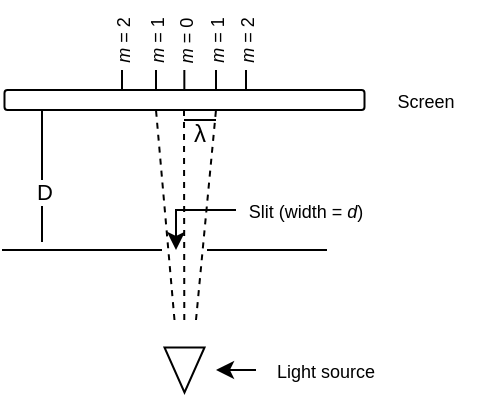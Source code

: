 <mxfile version="21.7.5" type="device">
  <diagram name="Page-1" id="vNufQBMDK-u4iyTvzF39">
    <mxGraphModel dx="478" dy="285" grid="0" gridSize="10" guides="1" tooltips="1" connect="1" arrows="1" fold="1" page="1" pageScale="1" pageWidth="850" pageHeight="1100" math="0" shadow="0">
      <root>
        <mxCell id="0" />
        <mxCell id="1" parent="0" />
        <mxCell id="oLVpAVas0B8bVnGjlrTH-1" value="" style="endArrow=none;html=1;rounded=0;" edge="1" parent="1">
          <mxGeometry width="50" height="50" relative="1" as="geometry">
            <mxPoint x="323" y="290" as="sourcePoint" />
            <mxPoint x="403" y="290" as="targetPoint" />
          </mxGeometry>
        </mxCell>
        <mxCell id="oLVpAVas0B8bVnGjlrTH-2" value="" style="endArrow=none;html=1;rounded=0;" edge="1" parent="1">
          <mxGeometry width="50" height="50" relative="1" as="geometry">
            <mxPoint x="425.5" y="290" as="sourcePoint" />
            <mxPoint x="485.5" y="290" as="targetPoint" />
          </mxGeometry>
        </mxCell>
        <mxCell id="oLVpAVas0B8bVnGjlrTH-4" style="edgeStyle=orthogonalEdgeStyle;rounded=0;orthogonalLoop=1;jettySize=auto;html=1;" edge="1" parent="1" source="oLVpAVas0B8bVnGjlrTH-3">
          <mxGeometry relative="1" as="geometry">
            <mxPoint x="410" y="290" as="targetPoint" />
            <Array as="points">
              <mxPoint x="410" y="270" />
            </Array>
          </mxGeometry>
        </mxCell>
        <mxCell id="oLVpAVas0B8bVnGjlrTH-3" value="&lt;div&gt;&lt;font style=&quot;font-size: 9px;&quot;&gt;Slit (width = &lt;i&gt;d&lt;/i&gt;)&lt;br&gt;&lt;/font&gt;&lt;/div&gt;" style="text;html=1;strokeColor=none;fillColor=none;align=center;verticalAlign=middle;whiteSpace=wrap;rounded=0;" vertex="1" parent="1">
          <mxGeometry x="440" y="260" width="70" height="20" as="geometry" />
        </mxCell>
        <mxCell id="oLVpAVas0B8bVnGjlrTH-5" value="" style="triangle;whiteSpace=wrap;html=1;rotation=90;" vertex="1" parent="1">
          <mxGeometry x="403" y="340" width="22.5" height="20" as="geometry" />
        </mxCell>
        <mxCell id="oLVpAVas0B8bVnGjlrTH-7" style="edgeStyle=orthogonalEdgeStyle;rounded=0;orthogonalLoop=1;jettySize=auto;html=1;" edge="1" parent="1" source="oLVpAVas0B8bVnGjlrTH-6">
          <mxGeometry relative="1" as="geometry">
            <mxPoint x="430" y="350" as="targetPoint" />
          </mxGeometry>
        </mxCell>
        <mxCell id="oLVpAVas0B8bVnGjlrTH-6" value="&lt;font style=&quot;font-size: 9px;&quot;&gt;Light source&lt;/font&gt;" style="text;html=1;strokeColor=none;fillColor=none;align=center;verticalAlign=middle;whiteSpace=wrap;rounded=0;" vertex="1" parent="1">
          <mxGeometry x="450" y="340" width="70" height="20" as="geometry" />
        </mxCell>
        <mxCell id="oLVpAVas0B8bVnGjlrTH-9" value="" style="endArrow=none;dashed=1;html=1;rounded=0;" edge="1" parent="1">
          <mxGeometry width="50" height="50" relative="1" as="geometry">
            <mxPoint x="414.15" y="325" as="sourcePoint" />
            <mxPoint x="414" y="220" as="targetPoint" />
          </mxGeometry>
        </mxCell>
        <mxCell id="oLVpAVas0B8bVnGjlrTH-12" value="" style="endArrow=none;dashed=1;html=1;rounded=0;" edge="1" parent="1">
          <mxGeometry width="50" height="50" relative="1" as="geometry">
            <mxPoint x="420" y="325" as="sourcePoint" />
            <mxPoint x="430" y="220" as="targetPoint" />
          </mxGeometry>
        </mxCell>
        <mxCell id="oLVpAVas0B8bVnGjlrTH-13" value="" style="endArrow=none;dashed=1;html=1;rounded=0;" edge="1" parent="1">
          <mxGeometry width="50" height="50" relative="1" as="geometry">
            <mxPoint x="409.25" y="325" as="sourcePoint" />
            <mxPoint x="400" y="220" as="targetPoint" />
          </mxGeometry>
        </mxCell>
        <mxCell id="oLVpAVas0B8bVnGjlrTH-14" value="" style="rounded=1;whiteSpace=wrap;html=1;" vertex="1" parent="1">
          <mxGeometry x="324.25" y="210" width="180" height="10" as="geometry" />
        </mxCell>
        <mxCell id="oLVpAVas0B8bVnGjlrTH-15" value="&lt;font style=&quot;font-size: 9px;&quot;&gt;Screen&lt;/font&gt;" style="text;html=1;strokeColor=none;fillColor=none;align=center;verticalAlign=middle;whiteSpace=wrap;rounded=0;" vertex="1" parent="1">
          <mxGeometry x="510" y="205" width="50" height="20" as="geometry" />
        </mxCell>
        <mxCell id="oLVpAVas0B8bVnGjlrTH-17" value="" style="endArrow=none;html=1;rounded=0;" edge="1" parent="1">
          <mxGeometry width="50" height="50" relative="1" as="geometry">
            <mxPoint x="414.17" y="210" as="sourcePoint" />
            <mxPoint x="414.17" y="200" as="targetPoint" />
          </mxGeometry>
        </mxCell>
        <mxCell id="oLVpAVas0B8bVnGjlrTH-18" value="" style="endArrow=none;html=1;rounded=0;" edge="1" parent="1">
          <mxGeometry width="50" height="50" relative="1" as="geometry">
            <mxPoint x="430" y="210" as="sourcePoint" />
            <mxPoint x="430" y="200" as="targetPoint" />
          </mxGeometry>
        </mxCell>
        <mxCell id="oLVpAVas0B8bVnGjlrTH-19" value="" style="endArrow=none;html=1;rounded=0;" edge="1" parent="1">
          <mxGeometry width="50" height="50" relative="1" as="geometry">
            <mxPoint x="400" y="210" as="sourcePoint" />
            <mxPoint x="400" y="200" as="targetPoint" />
          </mxGeometry>
        </mxCell>
        <mxCell id="oLVpAVas0B8bVnGjlrTH-20" value="&lt;font style=&quot;font-size: 9px;&quot;&gt;&lt;i&gt;m&lt;/i&gt; = 0&lt;/font&gt;" style="text;html=1;strokeColor=none;fillColor=none;align=center;verticalAlign=middle;whiteSpace=wrap;rounded=0;rotation=-90;" vertex="1" parent="1">
          <mxGeometry x="394.25" y="180" width="40" height="10" as="geometry" />
        </mxCell>
        <mxCell id="oLVpAVas0B8bVnGjlrTH-21" value="&lt;font style=&quot;font-size: 9px;&quot;&gt;&lt;i&gt;m&lt;/i&gt; = 1&lt;br&gt;&lt;/font&gt;" style="text;html=1;strokeColor=none;fillColor=none;align=center;verticalAlign=middle;whiteSpace=wrap;rounded=0;rotation=-90;" vertex="1" parent="1">
          <mxGeometry x="380" y="180" width="40" height="10" as="geometry" />
        </mxCell>
        <mxCell id="oLVpAVas0B8bVnGjlrTH-22" value="&lt;font style=&quot;font-size: 9px;&quot;&gt;&lt;i&gt;m&lt;/i&gt; = 1&lt;br&gt;&lt;/font&gt;" style="text;html=1;strokeColor=none;fillColor=none;align=center;verticalAlign=middle;whiteSpace=wrap;rounded=0;rotation=-90;" vertex="1" parent="1">
          <mxGeometry x="410" y="180" width="40" height="10" as="geometry" />
        </mxCell>
        <mxCell id="oLVpAVas0B8bVnGjlrTH-23" value="" style="endArrow=none;html=1;rounded=0;" edge="1" parent="1">
          <mxGeometry width="50" height="50" relative="1" as="geometry">
            <mxPoint x="445" y="210" as="sourcePoint" />
            <mxPoint x="445" y="200" as="targetPoint" />
          </mxGeometry>
        </mxCell>
        <mxCell id="oLVpAVas0B8bVnGjlrTH-24" value="&lt;font style=&quot;font-size: 9px;&quot;&gt;&lt;i&gt;m&lt;/i&gt; = 2&lt;br&gt;&lt;/font&gt;" style="text;html=1;strokeColor=none;fillColor=none;align=center;verticalAlign=middle;whiteSpace=wrap;rounded=0;rotation=-90;" vertex="1" parent="1">
          <mxGeometry x="425" y="180" width="40" height="10" as="geometry" />
        </mxCell>
        <mxCell id="oLVpAVas0B8bVnGjlrTH-25" value="&lt;font style=&quot;font-size: 9px;&quot;&gt;&lt;i&gt;m&lt;/i&gt; = 2&lt;br&gt;&lt;/font&gt;" style="text;html=1;strokeColor=none;fillColor=none;align=center;verticalAlign=middle;whiteSpace=wrap;rounded=0;rotation=-90;" vertex="1" parent="1">
          <mxGeometry x="363" y="180" width="40" height="10" as="geometry" />
        </mxCell>
        <mxCell id="oLVpAVas0B8bVnGjlrTH-26" value="" style="endArrow=none;html=1;rounded=0;" edge="1" parent="1">
          <mxGeometry width="50" height="50" relative="1" as="geometry">
            <mxPoint x="383" y="210" as="sourcePoint" />
            <mxPoint x="383" y="200" as="targetPoint" />
          </mxGeometry>
        </mxCell>
        <mxCell id="oLVpAVas0B8bVnGjlrTH-29" value="" style="endArrow=none;html=1;rounded=0;startSize=6;" edge="1" parent="1">
          <mxGeometry width="50" height="50" relative="1" as="geometry">
            <mxPoint x="414" y="225" as="sourcePoint" />
            <mxPoint x="430" y="225" as="targetPoint" />
          </mxGeometry>
        </mxCell>
        <mxCell id="oLVpAVas0B8bVnGjlrTH-32" value="&lt;span lang=&quot;en&quot; class=&quot;ILfuVd&quot;&gt;&lt;span class=&quot;hgKElc&quot;&gt;λ&lt;/span&gt;&lt;/span&gt;" style="text;html=1;strokeColor=none;fillColor=none;align=center;verticalAlign=middle;whiteSpace=wrap;rounded=0;" vertex="1" parent="1">
          <mxGeometry x="414" y="225" width="15.75" height="13" as="geometry" />
        </mxCell>
        <mxCell id="oLVpAVas0B8bVnGjlrTH-33" value="" style="endArrow=none;html=1;rounded=0;" edge="1" parent="1">
          <mxGeometry width="50" height="50" relative="1" as="geometry">
            <mxPoint x="343" y="286" as="sourcePoint" />
            <mxPoint x="343" y="220" as="targetPoint" />
          </mxGeometry>
        </mxCell>
        <mxCell id="oLVpAVas0B8bVnGjlrTH-34" value="D" style="edgeLabel;html=1;align=center;verticalAlign=middle;resizable=0;points=[];" vertex="1" connectable="0" parent="oLVpAVas0B8bVnGjlrTH-33">
          <mxGeometry x="-0.341" y="-1" relative="1" as="geometry">
            <mxPoint y="-4" as="offset" />
          </mxGeometry>
        </mxCell>
      </root>
    </mxGraphModel>
  </diagram>
</mxfile>
